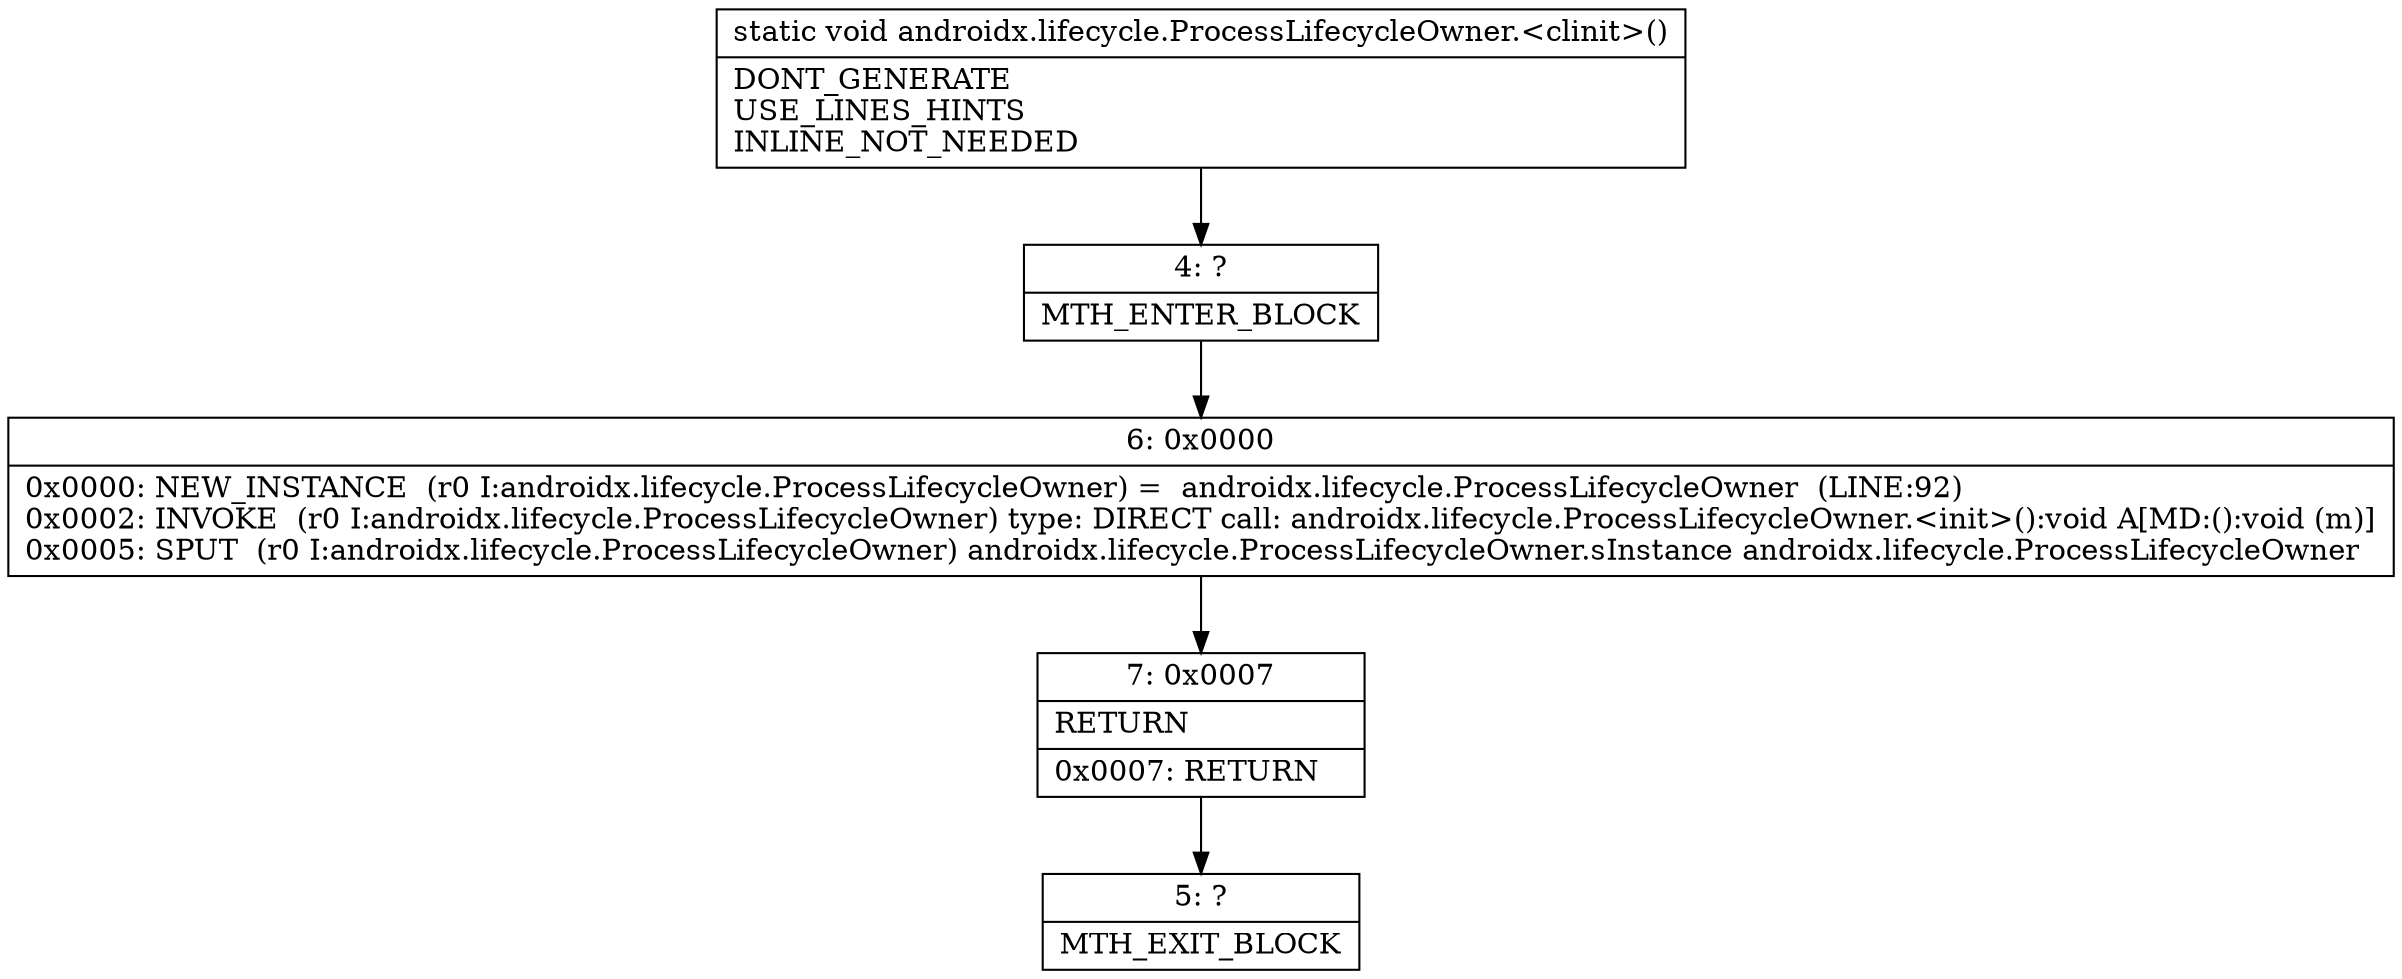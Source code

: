 digraph "CFG forandroidx.lifecycle.ProcessLifecycleOwner.\<clinit\>()V" {
Node_4 [shape=record,label="{4\:\ ?|MTH_ENTER_BLOCK\l}"];
Node_6 [shape=record,label="{6\:\ 0x0000|0x0000: NEW_INSTANCE  (r0 I:androidx.lifecycle.ProcessLifecycleOwner) =  androidx.lifecycle.ProcessLifecycleOwner  (LINE:92)\l0x0002: INVOKE  (r0 I:androidx.lifecycle.ProcessLifecycleOwner) type: DIRECT call: androidx.lifecycle.ProcessLifecycleOwner.\<init\>():void A[MD:():void (m)]\l0x0005: SPUT  (r0 I:androidx.lifecycle.ProcessLifecycleOwner) androidx.lifecycle.ProcessLifecycleOwner.sInstance androidx.lifecycle.ProcessLifecycleOwner \l}"];
Node_7 [shape=record,label="{7\:\ 0x0007|RETURN\l|0x0007: RETURN   \l}"];
Node_5 [shape=record,label="{5\:\ ?|MTH_EXIT_BLOCK\l}"];
MethodNode[shape=record,label="{static void androidx.lifecycle.ProcessLifecycleOwner.\<clinit\>()  | DONT_GENERATE\lUSE_LINES_HINTS\lINLINE_NOT_NEEDED\l}"];
MethodNode -> Node_4;Node_4 -> Node_6;
Node_6 -> Node_7;
Node_7 -> Node_5;
}

